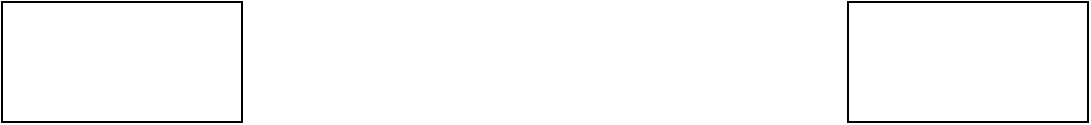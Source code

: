 <mxfile version="24.7.6">
  <diagram name="Page-1" id="c0VkITqdIVa_M6NJ3r1m">
    <mxGraphModel dx="995" dy="609" grid="0" gridSize="10" guides="1" tooltips="1" connect="1" arrows="1" fold="1" page="1" pageScale="1" pageWidth="850" pageHeight="1100" math="0" shadow="0">
      <root>
        <mxCell id="0" />
        <mxCell id="1" parent="0" />
        <mxCell id="XTTomyIDRFA8E6qx83rM-1" value="" style="rounded=0;whiteSpace=wrap;html=1;" vertex="1" parent="1">
          <mxGeometry x="154" y="114" width="120" height="60" as="geometry" />
        </mxCell>
        <mxCell id="XTTomyIDRFA8E6qx83rM-2" value="" style="rounded=0;whiteSpace=wrap;html=1;" vertex="1" parent="1">
          <mxGeometry x="577" y="114" width="120" height="60" as="geometry" />
        </mxCell>
      </root>
    </mxGraphModel>
  </diagram>
</mxfile>
